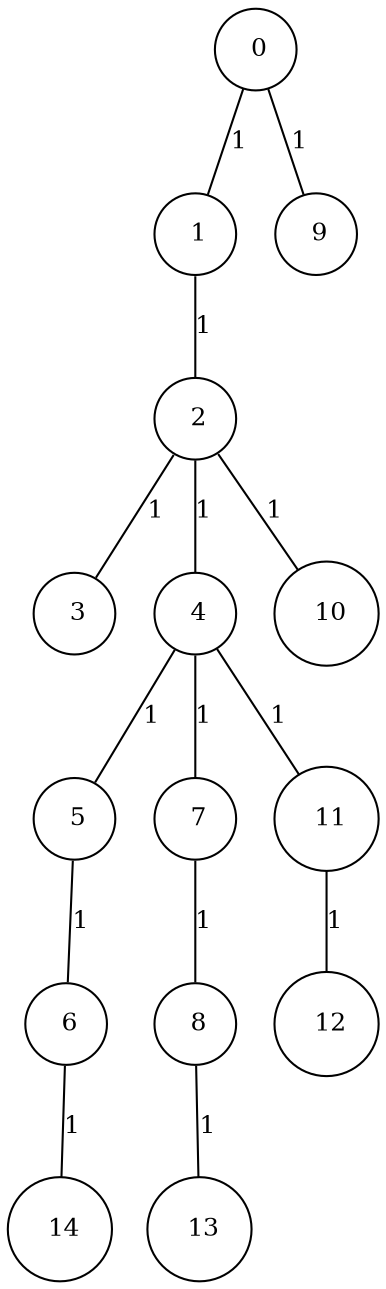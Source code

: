 graph G {
size="8.5,11;"
ratio = "expand;"
fixedsize="true;"
overlap="scale;"
node[shape=circle,width=.12,hight=.12,fontsize=12]
edge[fontsize=12]

0[label=" 0" color=black, pos="1.7243903,1.3578692!"];
1[label=" 1" color=black, pos="0.9391888,1.7254452!"];
2[label=" 2" color=black, pos="0.56294087,2.9919075!"];
3[label=" 3" color=black, pos="2.3010159,1.8759852!"];
4[label=" 4" color=black, pos="1.8968058,0.96263524!"];
5[label=" 5" color=black, pos="1.0616876,2.7682507!"];
6[label=" 6" color=black, pos="2.2413811,2.7811556!"];
7[label=" 7" color=black, pos="0.61883539,0.1982763!"];
8[label=" 8" color=black, pos="2.5633866,0.55637336!"];
9[label=" 9" color=black, pos="1.0164224,2.7065943!"];
10[label=" 10" color=black, pos="2.9963578,0.72584333!"];
11[label=" 11" color=black, pos="2.2668564,2.991262!"];
12[label=" 12" color=black, pos="2.2093655,1.3701902!"];
13[label=" 13" color=black, pos="2.1014416,1.5193103!"];
14[label=" 14" color=black, pos="2.0084909,2.012858!"];
0--1[label="1"]
0--9[label="1"]
1--2[label="1"]
2--3[label="1"]
2--4[label="1"]
2--10[label="1"]
4--5[label="1"]
4--7[label="1"]
4--11[label="1"]
5--6[label="1"]
6--14[label="1"]
7--8[label="1"]
8--13[label="1"]
11--12[label="1"]

}
